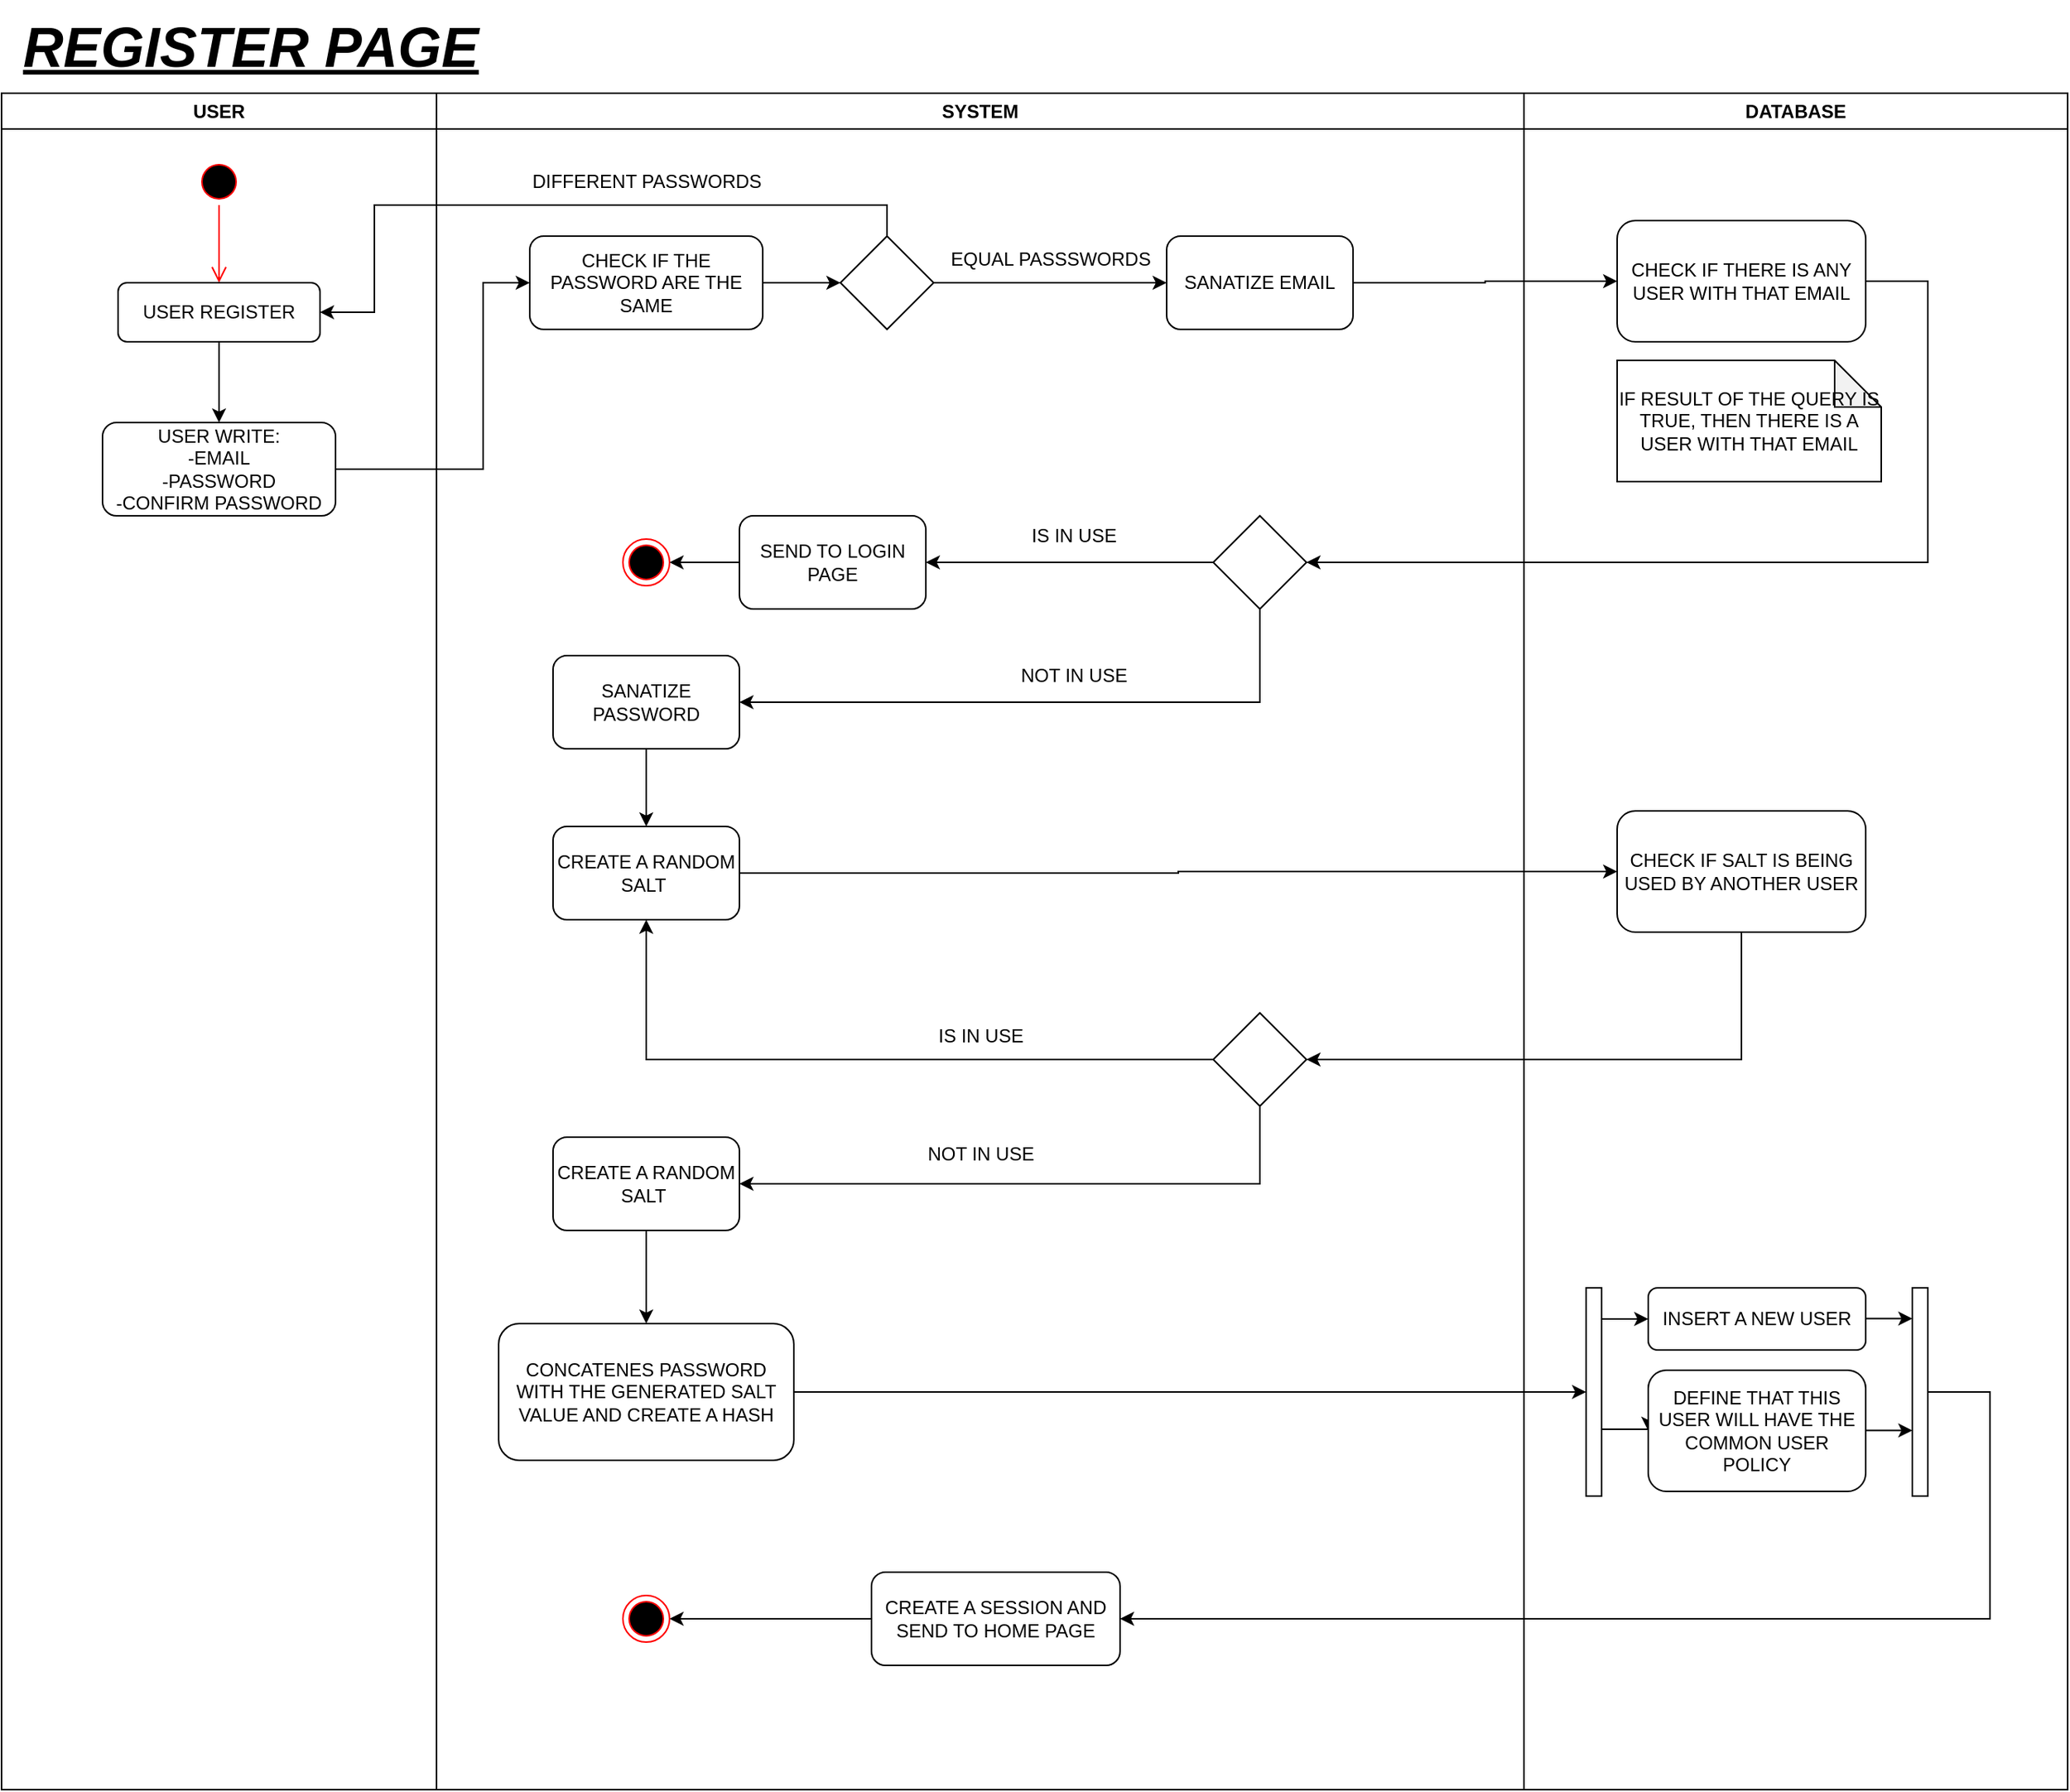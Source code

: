 <mxfile version="24.2.1" type="github">
  <diagram name="Page-1" id="e7e014a7-5840-1c2e-5031-d8a46d1fe8dd">
    <mxGraphModel dx="3200" dy="1314" grid="1" gridSize="10" guides="1" tooltips="1" connect="1" arrows="1" fold="1" page="1" pageScale="1" pageWidth="1169" pageHeight="826" background="none" math="0" shadow="0">
      <root>
        <mxCell id="0" />
        <mxCell id="1" parent="0" />
        <mxCell id="4" value="DATABASE" style="swimlane;whiteSpace=wrap" parent="1" vertex="1">
          <mxGeometry x="1150" y="128" width="350" height="1092" as="geometry" />
        </mxCell>
        <mxCell id="7nc90YaqfQpY86WDY4Ez-61" value="CHECK IF THERE IS ANY USER WITH THAT EMAIL" style="rounded=1;whiteSpace=wrap;html=1;" vertex="1" parent="4">
          <mxGeometry x="60" y="82" width="160" height="78" as="geometry" />
        </mxCell>
        <mxCell id="7nc90YaqfQpY86WDY4Ez-65" value="IF RESULT OF THE QUERY IS TRUE, THEN THERE IS A USER WITH THAT EMAIL" style="shape=note;whiteSpace=wrap;html=1;backgroundOutline=1;darkOpacity=0.05;" vertex="1" parent="4">
          <mxGeometry x="60" y="172" width="170" height="78" as="geometry" />
        </mxCell>
        <mxCell id="7nc90YaqfQpY86WDY4Ez-78" value="CHECK IF SALT IS BEING USED BY ANOTHER USER" style="rounded=1;whiteSpace=wrap;html=1;" vertex="1" parent="4">
          <mxGeometry x="60" y="462" width="160" height="78" as="geometry" />
        </mxCell>
        <mxCell id="7nc90YaqfQpY86WDY4Ez-94" style="edgeStyle=orthogonalEdgeStyle;rounded=0;orthogonalLoop=1;jettySize=auto;html=1;curved=0;entryX=0;entryY=0.5;entryDx=0;entryDy=0;" edge="1" parent="4" source="7nc90YaqfQpY86WDY4Ez-90" target="7nc90YaqfQpY86WDY4Ez-92">
          <mxGeometry relative="1" as="geometry">
            <Array as="points">
              <mxPoint x="50" y="789" />
              <mxPoint x="50" y="789" />
            </Array>
          </mxGeometry>
        </mxCell>
        <mxCell id="7nc90YaqfQpY86WDY4Ez-97" style="edgeStyle=orthogonalEdgeStyle;rounded=0;orthogonalLoop=1;jettySize=auto;html=1;curved=0;entryX=0;entryY=0.5;entryDx=0;entryDy=0;" edge="1" parent="4" source="7nc90YaqfQpY86WDY4Ez-90" target="7nc90YaqfQpY86WDY4Ez-93">
          <mxGeometry relative="1" as="geometry">
            <Array as="points">
              <mxPoint x="60" y="860" />
              <mxPoint x="60" y="860" />
            </Array>
          </mxGeometry>
        </mxCell>
        <mxCell id="7nc90YaqfQpY86WDY4Ez-90" value="" style="html=1;points=[[0,0,0,0,5],[0,1,0,0,-5],[1,0,0,0,5],[1,1,0,0,-5]];perimeter=orthogonalPerimeter;outlineConnect=0;targetShapes=umlLifeline;portConstraint=eastwest;newEdgeStyle={&quot;curved&quot;:0,&quot;rounded&quot;:0};" vertex="1" parent="4">
          <mxGeometry x="40" y="769" width="10" height="134" as="geometry" />
        </mxCell>
        <mxCell id="7nc90YaqfQpY86WDY4Ez-92" value="INSERT A NEW USER" style="rounded=1;whiteSpace=wrap;html=1;" vertex="1" parent="4">
          <mxGeometry x="80" y="769" width="140" height="40" as="geometry" />
        </mxCell>
        <mxCell id="7nc90YaqfQpY86WDY4Ez-93" value="DEFINE THAT THIS USER WILL HAVE THE COMMON USER POLICY" style="rounded=1;whiteSpace=wrap;html=1;" vertex="1" parent="4">
          <mxGeometry x="80" y="822" width="140" height="78" as="geometry" />
        </mxCell>
        <mxCell id="7nc90YaqfQpY86WDY4Ez-98" value="" style="html=1;points=[[0,0,0,0,5],[0,1,0,0,-5],[1,0,0,0,5],[1,1,0,0,-5]];perimeter=orthogonalPerimeter;outlineConnect=0;targetShapes=umlLifeline;portConstraint=eastwest;newEdgeStyle={&quot;curved&quot;:0,&quot;rounded&quot;:0};" vertex="1" parent="4">
          <mxGeometry x="250" y="769" width="10" height="134" as="geometry" />
        </mxCell>
        <mxCell id="7nc90YaqfQpY86WDY4Ez-103" style="edgeStyle=orthogonalEdgeStyle;rounded=0;orthogonalLoop=1;jettySize=auto;html=1;curved=0;entryX=0;entryY=0.5;entryDx=0;entryDy=0;" edge="1" parent="4">
          <mxGeometry relative="1" as="geometry">
            <mxPoint x="220" y="788.78" as="sourcePoint" />
            <mxPoint x="250" y="788.78" as="targetPoint" />
            <Array as="points">
              <mxPoint x="220" y="788.78" />
              <mxPoint x="220" y="788.78" />
            </Array>
          </mxGeometry>
        </mxCell>
        <mxCell id="7nc90YaqfQpY86WDY4Ez-104" style="edgeStyle=orthogonalEdgeStyle;rounded=0;orthogonalLoop=1;jettySize=auto;html=1;curved=0;entryX=0;entryY=0.5;entryDx=0;entryDy=0;" edge="1" parent="4">
          <mxGeometry relative="1" as="geometry">
            <mxPoint x="220" y="860.78" as="sourcePoint" />
            <mxPoint x="250" y="860.78" as="targetPoint" />
            <Array as="points">
              <mxPoint x="220" y="860.78" />
              <mxPoint x="220" y="860.78" />
            </Array>
          </mxGeometry>
        </mxCell>
        <mxCell id="7nc90YaqfQpY86WDY4Ez-42" value="USER" style="swimlane;whiteSpace=wrap" vertex="1" parent="1">
          <mxGeometry x="170" y="128" width="280" height="1092" as="geometry" />
        </mxCell>
        <mxCell id="7nc90YaqfQpY86WDY4Ez-44" value="" style="ellipse;html=1;shape=startState;fillColor=#000000;strokeColor=#ff0000;" vertex="1" parent="7nc90YaqfQpY86WDY4Ez-42">
          <mxGeometry x="125" y="42" width="30" height="30" as="geometry" />
        </mxCell>
        <mxCell id="7nc90YaqfQpY86WDY4Ez-45" value="" style="edgeStyle=orthogonalEdgeStyle;html=1;verticalAlign=bottom;endArrow=open;endSize=8;strokeColor=#ff0000;rounded=0;" edge="1" source="7nc90YaqfQpY86WDY4Ez-44" parent="7nc90YaqfQpY86WDY4Ez-42">
          <mxGeometry relative="1" as="geometry">
            <mxPoint x="140" y="122" as="targetPoint" />
          </mxGeometry>
        </mxCell>
        <mxCell id="7nc90YaqfQpY86WDY4Ez-50" style="edgeStyle=orthogonalEdgeStyle;rounded=0;orthogonalLoop=1;jettySize=auto;html=1;" edge="1" parent="7nc90YaqfQpY86WDY4Ez-42" source="7nc90YaqfQpY86WDY4Ez-47" target="7nc90YaqfQpY86WDY4Ez-48">
          <mxGeometry relative="1" as="geometry" />
        </mxCell>
        <mxCell id="7nc90YaqfQpY86WDY4Ez-47" value="USER REGISTER" style="rounded=1;whiteSpace=wrap;html=1;" vertex="1" parent="7nc90YaqfQpY86WDY4Ez-42">
          <mxGeometry x="75" y="122" width="130" height="38" as="geometry" />
        </mxCell>
        <mxCell id="7nc90YaqfQpY86WDY4Ez-48" value="USER WRITE:&lt;div&gt;-EMAIL&lt;/div&gt;&lt;div&gt;-PASSWORD&lt;/div&gt;&lt;div&gt;-CONFIRM PASSWORD&lt;/div&gt;" style="rounded=1;whiteSpace=wrap;html=1;" vertex="1" parent="7nc90YaqfQpY86WDY4Ez-42">
          <mxGeometry x="65" y="212" width="150" height="60" as="geometry" />
        </mxCell>
        <mxCell id="7nc90YaqfQpY86WDY4Ez-52" style="edgeStyle=orthogonalEdgeStyle;rounded=0;orthogonalLoop=1;jettySize=auto;html=1;entryX=0;entryY=0.5;entryDx=0;entryDy=0;" edge="1" parent="1" source="7nc90YaqfQpY86WDY4Ez-48" target="7nc90YaqfQpY86WDY4Ez-51">
          <mxGeometry relative="1" as="geometry">
            <Array as="points">
              <mxPoint x="480" y="370" />
              <mxPoint x="480" y="250" />
            </Array>
          </mxGeometry>
        </mxCell>
        <mxCell id="7nc90YaqfQpY86WDY4Ez-56" style="edgeStyle=orthogonalEdgeStyle;rounded=0;orthogonalLoop=1;jettySize=auto;html=1;entryX=1;entryY=0.5;entryDx=0;entryDy=0;" edge="1" parent="1" source="7nc90YaqfQpY86WDY4Ez-53" target="7nc90YaqfQpY86WDY4Ez-47">
          <mxGeometry relative="1" as="geometry">
            <Array as="points">
              <mxPoint x="740" y="200" />
              <mxPoint x="410" y="200" />
              <mxPoint x="410" y="269" />
            </Array>
          </mxGeometry>
        </mxCell>
        <mxCell id="3" value="SYSTEM" style="swimlane;whiteSpace=wrap" parent="1" vertex="1">
          <mxGeometry x="450" y="128" width="700" height="1092" as="geometry" />
        </mxCell>
        <mxCell id="7nc90YaqfQpY86WDY4Ez-54" style="edgeStyle=orthogonalEdgeStyle;rounded=0;orthogonalLoop=1;jettySize=auto;html=1;entryX=0;entryY=0.5;entryDx=0;entryDy=0;" edge="1" parent="3" source="7nc90YaqfQpY86WDY4Ez-51" target="7nc90YaqfQpY86WDY4Ez-53">
          <mxGeometry relative="1" as="geometry" />
        </mxCell>
        <mxCell id="7nc90YaqfQpY86WDY4Ez-51" value="CHECK IF THE PASSWORD ARE THE SAME" style="rounded=1;whiteSpace=wrap;html=1;" vertex="1" parent="3">
          <mxGeometry x="60" y="92" width="150" height="60" as="geometry" />
        </mxCell>
        <mxCell id="7nc90YaqfQpY86WDY4Ez-59" style="edgeStyle=orthogonalEdgeStyle;rounded=0;orthogonalLoop=1;jettySize=auto;html=1;" edge="1" parent="3" source="7nc90YaqfQpY86WDY4Ez-53" target="7nc90YaqfQpY86WDY4Ez-58">
          <mxGeometry relative="1" as="geometry" />
        </mxCell>
        <mxCell id="7nc90YaqfQpY86WDY4Ez-53" value="" style="rhombus;whiteSpace=wrap;html=1;" vertex="1" parent="3">
          <mxGeometry x="260" y="92" width="60" height="60" as="geometry" />
        </mxCell>
        <mxCell id="7nc90YaqfQpY86WDY4Ez-57" value="DIFFERENT PASSWORDS" style="text;html=1;align=center;verticalAlign=middle;resizable=0;points=[];autosize=1;strokeColor=none;fillColor=none;" vertex="1" parent="3">
          <mxGeometry x="50" y="42" width="170" height="30" as="geometry" />
        </mxCell>
        <mxCell id="7nc90YaqfQpY86WDY4Ez-58" value="SANATIZE EMAIL" style="rounded=1;whiteSpace=wrap;html=1;" vertex="1" parent="3">
          <mxGeometry x="470" y="92" width="120" height="60" as="geometry" />
        </mxCell>
        <mxCell id="7nc90YaqfQpY86WDY4Ez-60" value="EQUAL PASSSWORDS" style="text;html=1;align=center;verticalAlign=middle;resizable=0;points=[];autosize=1;strokeColor=none;fillColor=none;" vertex="1" parent="3">
          <mxGeometry x="320" y="92" width="150" height="30" as="geometry" />
        </mxCell>
        <mxCell id="7nc90YaqfQpY86WDY4Ez-69" style="edgeStyle=orthogonalEdgeStyle;rounded=0;orthogonalLoop=1;jettySize=auto;html=1;" edge="1" parent="3" source="7nc90YaqfQpY86WDY4Ez-66" target="7nc90YaqfQpY86WDY4Ez-68">
          <mxGeometry relative="1" as="geometry" />
        </mxCell>
        <mxCell id="7nc90YaqfQpY86WDY4Ez-74" style="edgeStyle=orthogonalEdgeStyle;rounded=0;orthogonalLoop=1;jettySize=auto;html=1;entryX=1;entryY=0.5;entryDx=0;entryDy=0;" edge="1" parent="3" source="7nc90YaqfQpY86WDY4Ez-66" target="7nc90YaqfQpY86WDY4Ez-71">
          <mxGeometry relative="1" as="geometry">
            <Array as="points">
              <mxPoint x="530" y="392" />
            </Array>
          </mxGeometry>
        </mxCell>
        <mxCell id="7nc90YaqfQpY86WDY4Ez-66" value="" style="rhombus;whiteSpace=wrap;html=1;" vertex="1" parent="3">
          <mxGeometry x="500" y="272" width="60" height="60" as="geometry" />
        </mxCell>
        <mxCell id="7nc90YaqfQpY86WDY4Ez-68" value="SEND TO LOGIN PAGE" style="rounded=1;whiteSpace=wrap;html=1;" vertex="1" parent="3">
          <mxGeometry x="195" y="272" width="120" height="60" as="geometry" />
        </mxCell>
        <mxCell id="7nc90YaqfQpY86WDY4Ez-77" style="edgeStyle=orthogonalEdgeStyle;rounded=0;orthogonalLoop=1;jettySize=auto;html=1;entryX=0.5;entryY=0;entryDx=0;entryDy=0;" edge="1" parent="3" source="7nc90YaqfQpY86WDY4Ez-71" target="7nc90YaqfQpY86WDY4Ez-76">
          <mxGeometry relative="1" as="geometry" />
        </mxCell>
        <mxCell id="7nc90YaqfQpY86WDY4Ez-71" value="SANATIZE PASSWORD" style="rounded=1;whiteSpace=wrap;html=1;" vertex="1" parent="3">
          <mxGeometry x="75" y="362" width="120" height="60" as="geometry" />
        </mxCell>
        <mxCell id="7nc90YaqfQpY86WDY4Ez-70" value="IS IN USE" style="text;html=1;align=center;verticalAlign=middle;resizable=0;points=[];autosize=1;strokeColor=none;fillColor=none;" vertex="1" parent="3">
          <mxGeometry x="370" y="270" width="80" height="30" as="geometry" />
        </mxCell>
        <mxCell id="7nc90YaqfQpY86WDY4Ez-72" value="" style="ellipse;html=1;shape=endState;fillColor=#000000;strokeColor=#ff0000;" vertex="1" parent="3">
          <mxGeometry x="120" y="287" width="30" height="30" as="geometry" />
        </mxCell>
        <mxCell id="7nc90YaqfQpY86WDY4Ez-73" style="edgeStyle=orthogonalEdgeStyle;rounded=0;orthogonalLoop=1;jettySize=auto;html=1;" edge="1" parent="3" source="7nc90YaqfQpY86WDY4Ez-68">
          <mxGeometry relative="1" as="geometry">
            <mxPoint x="150" y="302" as="targetPoint" />
          </mxGeometry>
        </mxCell>
        <mxCell id="7nc90YaqfQpY86WDY4Ez-75" value="NOT IN USE" style="text;html=1;align=center;verticalAlign=middle;resizable=0;points=[];autosize=1;strokeColor=none;fillColor=none;" vertex="1" parent="3">
          <mxGeometry x="365" y="360" width="90" height="30" as="geometry" />
        </mxCell>
        <mxCell id="7nc90YaqfQpY86WDY4Ez-76" value="CREATE A RANDOM SALT&amp;nbsp;" style="rounded=1;whiteSpace=wrap;html=1;" vertex="1" parent="3">
          <mxGeometry x="75" y="472" width="120" height="60" as="geometry" />
        </mxCell>
        <mxCell id="7nc90YaqfQpY86WDY4Ez-83" style="edgeStyle=orthogonalEdgeStyle;rounded=0;orthogonalLoop=1;jettySize=auto;html=1;entryX=0.5;entryY=1;entryDx=0;entryDy=0;" edge="1" parent="3" source="7nc90YaqfQpY86WDY4Ez-81" target="7nc90YaqfQpY86WDY4Ez-76">
          <mxGeometry relative="1" as="geometry" />
        </mxCell>
        <mxCell id="7nc90YaqfQpY86WDY4Ez-86" style="edgeStyle=orthogonalEdgeStyle;rounded=0;orthogonalLoop=1;jettySize=auto;html=1;entryX=1;entryY=0.5;entryDx=0;entryDy=0;" edge="1" parent="3" source="7nc90YaqfQpY86WDY4Ez-81" target="7nc90YaqfQpY86WDY4Ez-85">
          <mxGeometry relative="1" as="geometry">
            <Array as="points">
              <mxPoint x="530" y="702" />
            </Array>
          </mxGeometry>
        </mxCell>
        <mxCell id="7nc90YaqfQpY86WDY4Ez-81" value="" style="rhombus;whiteSpace=wrap;html=1;" vertex="1" parent="3">
          <mxGeometry x="500" y="592" width="60" height="60" as="geometry" />
        </mxCell>
        <mxCell id="7nc90YaqfQpY86WDY4Ez-84" value="IS IN USE" style="text;html=1;align=center;verticalAlign=middle;resizable=0;points=[];autosize=1;strokeColor=none;fillColor=none;" vertex="1" parent="3">
          <mxGeometry x="310" y="592" width="80" height="30" as="geometry" />
        </mxCell>
        <mxCell id="7nc90YaqfQpY86WDY4Ez-89" style="edgeStyle=orthogonalEdgeStyle;rounded=0;orthogonalLoop=1;jettySize=auto;html=1;entryX=0.5;entryY=0;entryDx=0;entryDy=0;" edge="1" parent="3" source="7nc90YaqfQpY86WDY4Ez-85" target="7nc90YaqfQpY86WDY4Ez-88">
          <mxGeometry relative="1" as="geometry" />
        </mxCell>
        <mxCell id="7nc90YaqfQpY86WDY4Ez-85" value="CREATE A RANDOM SALT&amp;nbsp;" style="rounded=1;whiteSpace=wrap;html=1;" vertex="1" parent="3">
          <mxGeometry x="75" y="672" width="120" height="60" as="geometry" />
        </mxCell>
        <mxCell id="7nc90YaqfQpY86WDY4Ez-87" value="NOT IN USE" style="text;html=1;align=center;verticalAlign=middle;resizable=0;points=[];autosize=1;strokeColor=none;fillColor=none;" vertex="1" parent="3">
          <mxGeometry x="305" y="668" width="90" height="30" as="geometry" />
        </mxCell>
        <mxCell id="7nc90YaqfQpY86WDY4Ez-88" value="CONCATENES PASSWORD WITH THE GENERATED SALT VALUE AND CREATE A HASH" style="rounded=1;whiteSpace=wrap;html=1;" vertex="1" parent="3">
          <mxGeometry x="40" y="792" width="190" height="88" as="geometry" />
        </mxCell>
        <mxCell id="7nc90YaqfQpY86WDY4Ez-109" style="edgeStyle=orthogonalEdgeStyle;rounded=0;orthogonalLoop=1;jettySize=auto;html=1;entryX=1;entryY=0.5;entryDx=0;entryDy=0;" edge="1" parent="3" source="7nc90YaqfQpY86WDY4Ez-105" target="7nc90YaqfQpY86WDY4Ez-107">
          <mxGeometry relative="1" as="geometry" />
        </mxCell>
        <mxCell id="7nc90YaqfQpY86WDY4Ez-105" value="CREATE A SESSION AND SEND TO HOME PAGE" style="rounded=1;whiteSpace=wrap;html=1;" vertex="1" parent="3">
          <mxGeometry x="280" y="952" width="160" height="60" as="geometry" />
        </mxCell>
        <mxCell id="7nc90YaqfQpY86WDY4Ez-107" value="" style="ellipse;html=1;shape=endState;fillColor=#000000;strokeColor=#ff0000;" vertex="1" parent="3">
          <mxGeometry x="120" y="967" width="30" height="30" as="geometry" />
        </mxCell>
        <mxCell id="7nc90YaqfQpY86WDY4Ez-62" style="edgeStyle=orthogonalEdgeStyle;rounded=0;orthogonalLoop=1;jettySize=auto;html=1;entryX=0;entryY=0.5;entryDx=0;entryDy=0;" edge="1" parent="1" source="7nc90YaqfQpY86WDY4Ez-58" target="7nc90YaqfQpY86WDY4Ez-61">
          <mxGeometry relative="1" as="geometry" />
        </mxCell>
        <mxCell id="7nc90YaqfQpY86WDY4Ez-67" style="edgeStyle=orthogonalEdgeStyle;rounded=0;orthogonalLoop=1;jettySize=auto;html=1;entryX=1;entryY=0.5;entryDx=0;entryDy=0;exitX=1;exitY=0.5;exitDx=0;exitDy=0;" edge="1" parent="1" source="7nc90YaqfQpY86WDY4Ez-61" target="7nc90YaqfQpY86WDY4Ez-66">
          <mxGeometry relative="1" as="geometry">
            <Array as="points">
              <mxPoint x="1410" y="249" />
              <mxPoint x="1410" y="430" />
            </Array>
          </mxGeometry>
        </mxCell>
        <mxCell id="7nc90YaqfQpY86WDY4Ez-79" style="edgeStyle=orthogonalEdgeStyle;rounded=0;orthogonalLoop=1;jettySize=auto;html=1;entryX=0;entryY=0.5;entryDx=0;entryDy=0;" edge="1" parent="1" source="7nc90YaqfQpY86WDY4Ez-76" target="7nc90YaqfQpY86WDY4Ez-78">
          <mxGeometry relative="1" as="geometry" />
        </mxCell>
        <mxCell id="7nc90YaqfQpY86WDY4Ez-82" style="edgeStyle=orthogonalEdgeStyle;rounded=0;orthogonalLoop=1;jettySize=auto;html=1;entryX=1;entryY=0.5;entryDx=0;entryDy=0;" edge="1" parent="1" source="7nc90YaqfQpY86WDY4Ez-78" target="7nc90YaqfQpY86WDY4Ez-81">
          <mxGeometry relative="1" as="geometry">
            <Array as="points">
              <mxPoint x="1290" y="750" />
            </Array>
          </mxGeometry>
        </mxCell>
        <mxCell id="7nc90YaqfQpY86WDY4Ez-91" style="edgeStyle=orthogonalEdgeStyle;rounded=0;orthogonalLoop=1;jettySize=auto;html=1;" edge="1" parent="1" source="7nc90YaqfQpY86WDY4Ez-88" target="7nc90YaqfQpY86WDY4Ez-90">
          <mxGeometry relative="1" as="geometry" />
        </mxCell>
        <mxCell id="7nc90YaqfQpY86WDY4Ez-106" style="edgeStyle=orthogonalEdgeStyle;rounded=0;orthogonalLoop=1;jettySize=auto;html=1;curved=0;entryX=1;entryY=0.5;entryDx=0;entryDy=0;" edge="1" parent="1" source="7nc90YaqfQpY86WDY4Ez-98" target="7nc90YaqfQpY86WDY4Ez-105">
          <mxGeometry relative="1" as="geometry">
            <Array as="points">
              <mxPoint x="1450" y="964" />
              <mxPoint x="1450" y="1110" />
            </Array>
          </mxGeometry>
        </mxCell>
        <mxCell id="7nc90YaqfQpY86WDY4Ez-110" value="&lt;font data-sider-select-id=&quot;27d13580-9784-4d7a-993a-409961da1fbb&quot; style=&quot;font-size: 36px;&quot;&gt;&lt;u data-sider-select-id=&quot;a1bdf576-4f4a-4557-ab19-ac11043a1eee&quot;&gt;&lt;i data-sider-select-id=&quot;b73e61d5-be33-417d-b80b-88c1ea88e59d&quot;&gt;&lt;b data-sider-select-id=&quot;95d108f3-91fc-4d9d-972b-4e39a701d905&quot;&gt;REGISTER PAGE&lt;/b&gt;&lt;/i&gt;&lt;/u&gt;&lt;/font&gt;" style="text;html=1;align=center;verticalAlign=middle;resizable=0;points=[];autosize=1;strokeColor=none;fillColor=none;" vertex="1" parent="1">
          <mxGeometry x="170" y="68" width="320" height="60" as="geometry" />
        </mxCell>
      </root>
    </mxGraphModel>
  </diagram>
</mxfile>
